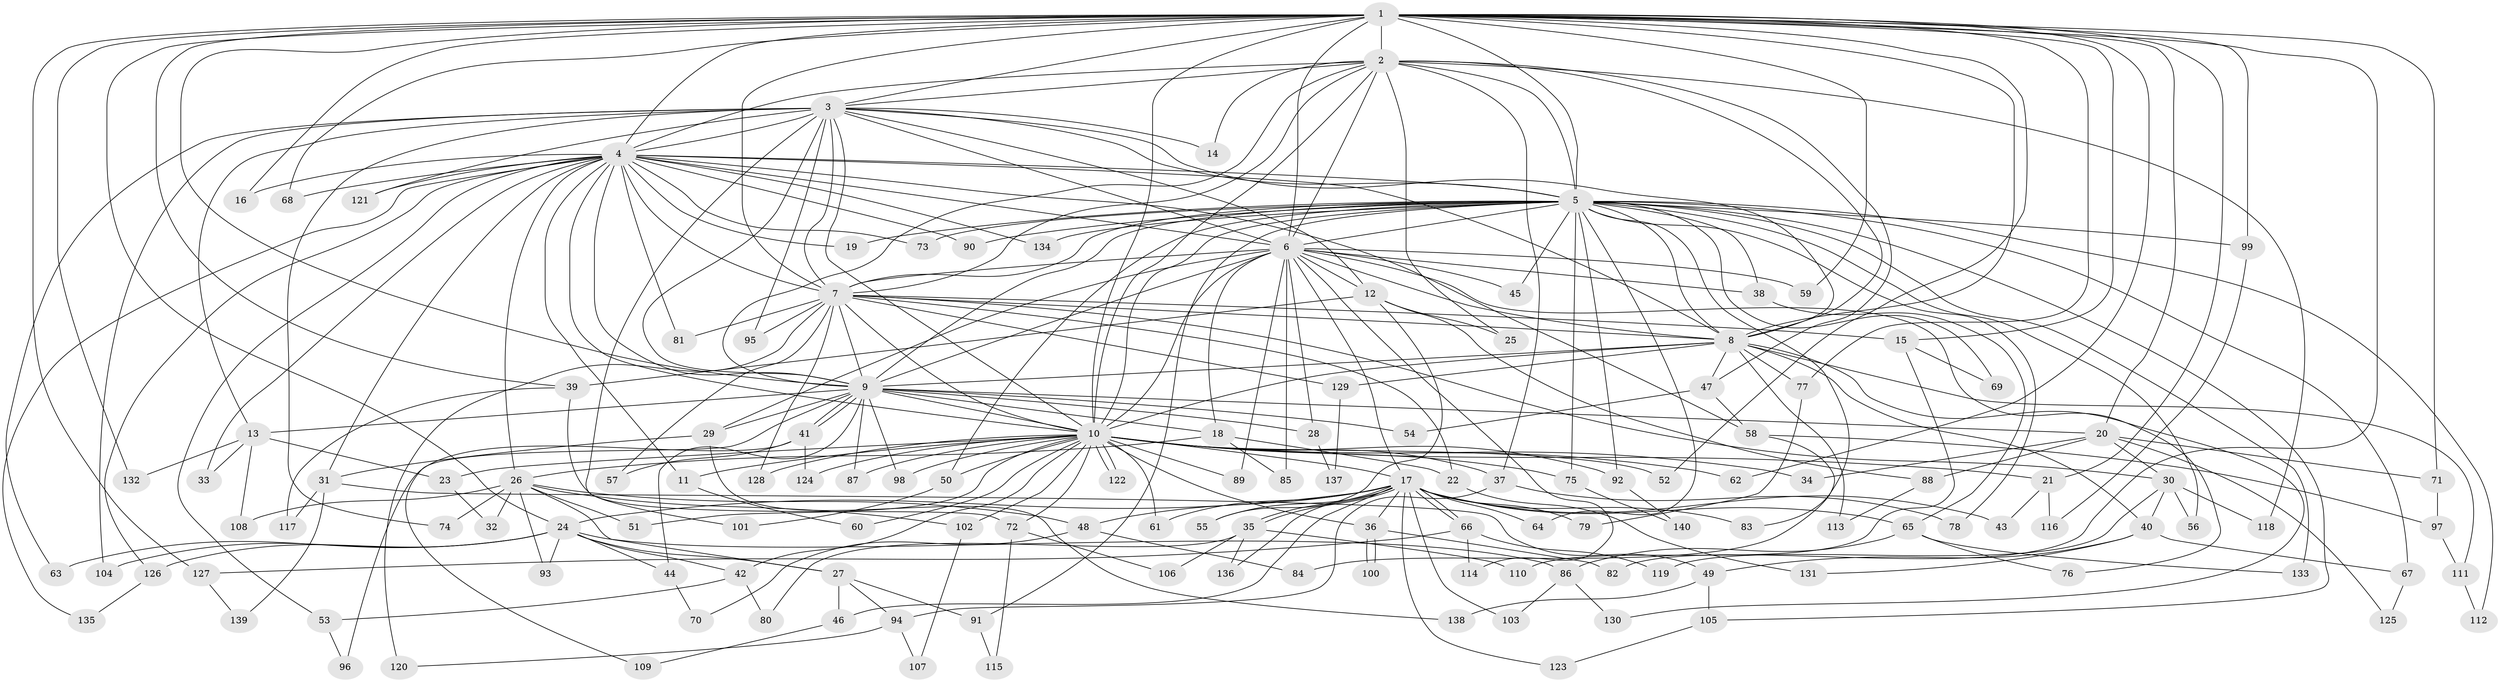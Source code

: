 // coarse degree distribution, {31: 0.02040816326530612, 14: 0.01020408163265306, 2: 0.5306122448979592, 4: 0.07142857142857142, 1: 0.08163265306122448, 3: 0.1836734693877551, 5: 0.030612244897959183, 23: 0.01020408163265306, 18: 0.01020408163265306, 9: 0.01020408163265306, 6: 0.02040816326530612, 21: 0.01020408163265306, 10: 0.01020408163265306}
// Generated by graph-tools (version 1.1) at 2025/47/03/04/25 21:47:35]
// undirected, 140 vertices, 305 edges
graph export_dot {
graph [start="1"]
  node [color=gray90,style=filled];
  1;
  2;
  3;
  4;
  5;
  6;
  7;
  8;
  9;
  10;
  11;
  12;
  13;
  14;
  15;
  16;
  17;
  18;
  19;
  20;
  21;
  22;
  23;
  24;
  25;
  26;
  27;
  28;
  29;
  30;
  31;
  32;
  33;
  34;
  35;
  36;
  37;
  38;
  39;
  40;
  41;
  42;
  43;
  44;
  45;
  46;
  47;
  48;
  49;
  50;
  51;
  52;
  53;
  54;
  55;
  56;
  57;
  58;
  59;
  60;
  61;
  62;
  63;
  64;
  65;
  66;
  67;
  68;
  69;
  70;
  71;
  72;
  73;
  74;
  75;
  76;
  77;
  78;
  79;
  80;
  81;
  82;
  83;
  84;
  85;
  86;
  87;
  88;
  89;
  90;
  91;
  92;
  93;
  94;
  95;
  96;
  97;
  98;
  99;
  100;
  101;
  102;
  103;
  104;
  105;
  106;
  107;
  108;
  109;
  110;
  111;
  112;
  113;
  114;
  115;
  116;
  117;
  118;
  119;
  120;
  121;
  122;
  123;
  124;
  125;
  126;
  127;
  128;
  129;
  130;
  131;
  132;
  133;
  134;
  135;
  136;
  137;
  138;
  139;
  140;
  1 -- 2;
  1 -- 3;
  1 -- 4;
  1 -- 5;
  1 -- 6;
  1 -- 7;
  1 -- 8;
  1 -- 9;
  1 -- 10;
  1 -- 15;
  1 -- 16;
  1 -- 20;
  1 -- 21;
  1 -- 24;
  1 -- 39;
  1 -- 52;
  1 -- 59;
  1 -- 62;
  1 -- 68;
  1 -- 71;
  1 -- 77;
  1 -- 82;
  1 -- 99;
  1 -- 127;
  1 -- 132;
  2 -- 3;
  2 -- 4;
  2 -- 5;
  2 -- 6;
  2 -- 7;
  2 -- 8;
  2 -- 9;
  2 -- 10;
  2 -- 14;
  2 -- 25;
  2 -- 37;
  2 -- 47;
  2 -- 118;
  3 -- 4;
  3 -- 5;
  3 -- 6;
  3 -- 7;
  3 -- 8;
  3 -- 9;
  3 -- 10;
  3 -- 12;
  3 -- 13;
  3 -- 14;
  3 -- 63;
  3 -- 74;
  3 -- 95;
  3 -- 101;
  3 -- 104;
  3 -- 121;
  4 -- 5;
  4 -- 6;
  4 -- 7;
  4 -- 8;
  4 -- 9;
  4 -- 10;
  4 -- 11;
  4 -- 16;
  4 -- 19;
  4 -- 26;
  4 -- 31;
  4 -- 33;
  4 -- 53;
  4 -- 58;
  4 -- 68;
  4 -- 73;
  4 -- 81;
  4 -- 90;
  4 -- 121;
  4 -- 126;
  4 -- 134;
  4 -- 135;
  5 -- 6;
  5 -- 7;
  5 -- 8;
  5 -- 9;
  5 -- 10;
  5 -- 19;
  5 -- 38;
  5 -- 45;
  5 -- 50;
  5 -- 56;
  5 -- 64;
  5 -- 67;
  5 -- 69;
  5 -- 73;
  5 -- 75;
  5 -- 78;
  5 -- 83;
  5 -- 90;
  5 -- 91;
  5 -- 92;
  5 -- 99;
  5 -- 105;
  5 -- 112;
  5 -- 133;
  5 -- 134;
  6 -- 7;
  6 -- 8;
  6 -- 9;
  6 -- 10;
  6 -- 12;
  6 -- 17;
  6 -- 18;
  6 -- 28;
  6 -- 29;
  6 -- 38;
  6 -- 45;
  6 -- 59;
  6 -- 76;
  6 -- 85;
  6 -- 89;
  6 -- 114;
  7 -- 8;
  7 -- 9;
  7 -- 10;
  7 -- 15;
  7 -- 22;
  7 -- 30;
  7 -- 57;
  7 -- 81;
  7 -- 95;
  7 -- 120;
  7 -- 128;
  7 -- 129;
  8 -- 9;
  8 -- 10;
  8 -- 40;
  8 -- 47;
  8 -- 77;
  8 -- 111;
  8 -- 113;
  8 -- 129;
  8 -- 130;
  9 -- 10;
  9 -- 13;
  9 -- 18;
  9 -- 20;
  9 -- 28;
  9 -- 29;
  9 -- 41;
  9 -- 41;
  9 -- 44;
  9 -- 54;
  9 -- 87;
  9 -- 98;
  9 -- 109;
  10 -- 11;
  10 -- 17;
  10 -- 21;
  10 -- 23;
  10 -- 34;
  10 -- 36;
  10 -- 37;
  10 -- 42;
  10 -- 50;
  10 -- 51;
  10 -- 52;
  10 -- 60;
  10 -- 61;
  10 -- 62;
  10 -- 72;
  10 -- 75;
  10 -- 87;
  10 -- 89;
  10 -- 92;
  10 -- 98;
  10 -- 102;
  10 -- 122;
  10 -- 122;
  10 -- 124;
  10 -- 128;
  11 -- 60;
  12 -- 25;
  12 -- 39;
  12 -- 55;
  12 -- 88;
  13 -- 23;
  13 -- 33;
  13 -- 108;
  13 -- 132;
  15 -- 69;
  15 -- 110;
  17 -- 24;
  17 -- 35;
  17 -- 35;
  17 -- 36;
  17 -- 43;
  17 -- 46;
  17 -- 48;
  17 -- 55;
  17 -- 61;
  17 -- 64;
  17 -- 65;
  17 -- 66;
  17 -- 66;
  17 -- 79;
  17 -- 83;
  17 -- 103;
  17 -- 123;
  17 -- 136;
  18 -- 22;
  18 -- 26;
  18 -- 85;
  20 -- 30;
  20 -- 34;
  20 -- 71;
  20 -- 88;
  20 -- 125;
  21 -- 43;
  21 -- 116;
  22 -- 131;
  23 -- 32;
  24 -- 27;
  24 -- 42;
  24 -- 44;
  24 -- 63;
  24 -- 86;
  24 -- 93;
  24 -- 104;
  24 -- 126;
  26 -- 27;
  26 -- 32;
  26 -- 48;
  26 -- 51;
  26 -- 74;
  26 -- 93;
  26 -- 102;
  26 -- 108;
  27 -- 46;
  27 -- 91;
  27 -- 94;
  28 -- 137;
  29 -- 31;
  29 -- 138;
  30 -- 40;
  30 -- 56;
  30 -- 118;
  30 -- 119;
  31 -- 49;
  31 -- 117;
  31 -- 139;
  35 -- 80;
  35 -- 106;
  35 -- 110;
  35 -- 136;
  36 -- 82;
  36 -- 100;
  36 -- 100;
  37 -- 78;
  37 -- 94;
  38 -- 65;
  39 -- 72;
  39 -- 117;
  40 -- 49;
  40 -- 67;
  40 -- 131;
  41 -- 57;
  41 -- 96;
  41 -- 124;
  42 -- 53;
  42 -- 80;
  44 -- 70;
  46 -- 109;
  47 -- 54;
  47 -- 58;
  48 -- 70;
  48 -- 84;
  49 -- 105;
  49 -- 138;
  50 -- 101;
  53 -- 96;
  58 -- 84;
  58 -- 97;
  65 -- 76;
  65 -- 86;
  65 -- 133;
  66 -- 114;
  66 -- 119;
  66 -- 127;
  67 -- 125;
  71 -- 97;
  72 -- 106;
  72 -- 115;
  75 -- 140;
  77 -- 79;
  86 -- 103;
  86 -- 130;
  88 -- 113;
  91 -- 115;
  92 -- 140;
  94 -- 107;
  94 -- 120;
  97 -- 111;
  99 -- 116;
  102 -- 107;
  105 -- 123;
  111 -- 112;
  126 -- 135;
  127 -- 139;
  129 -- 137;
}
